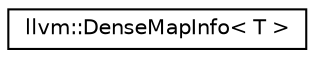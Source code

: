 digraph "Graphical Class Hierarchy"
{
  edge [fontname="Helvetica",fontsize="10",labelfontname="Helvetica",labelfontsize="10"];
  node [fontname="Helvetica",fontsize="10",shape=record];
  rankdir="LR";
  Node1 [label="llvm::DenseMapInfo\< T \>",height=0.2,width=0.4,color="black", fillcolor="white", style="filled",URL="$structllvm_1_1DenseMapInfo.html"];
}
